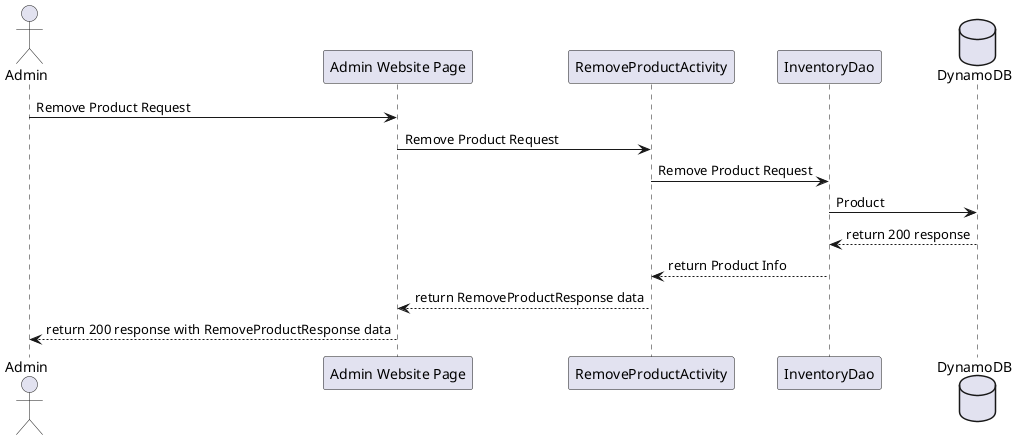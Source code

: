 @startuml
'https://plantuml.com/sequence-diagram

actor "Admin" as client
participant "Admin Website Page" as apiGateway
participant "RemoveProductActivity" as removeProductActivity
participant "InventoryDao" as inventoryDao
database "DynamoDB" as dynamoDB

client -> apiGateway : Remove Product Request
apiGateway -> removeProductActivity : Remove Product Request
removeProductActivity -> inventoryDao : Remove Product Request
inventoryDao -> dynamoDB : Product
dynamoDB --> inventoryDao : return 200 response
inventoryDao --> removeProductActivity : return Product Info
removeProductActivity --> apiGateway : return RemoveProductResponse data
apiGateway --> client : return 200 response with RemoveProductResponse data

@enduml